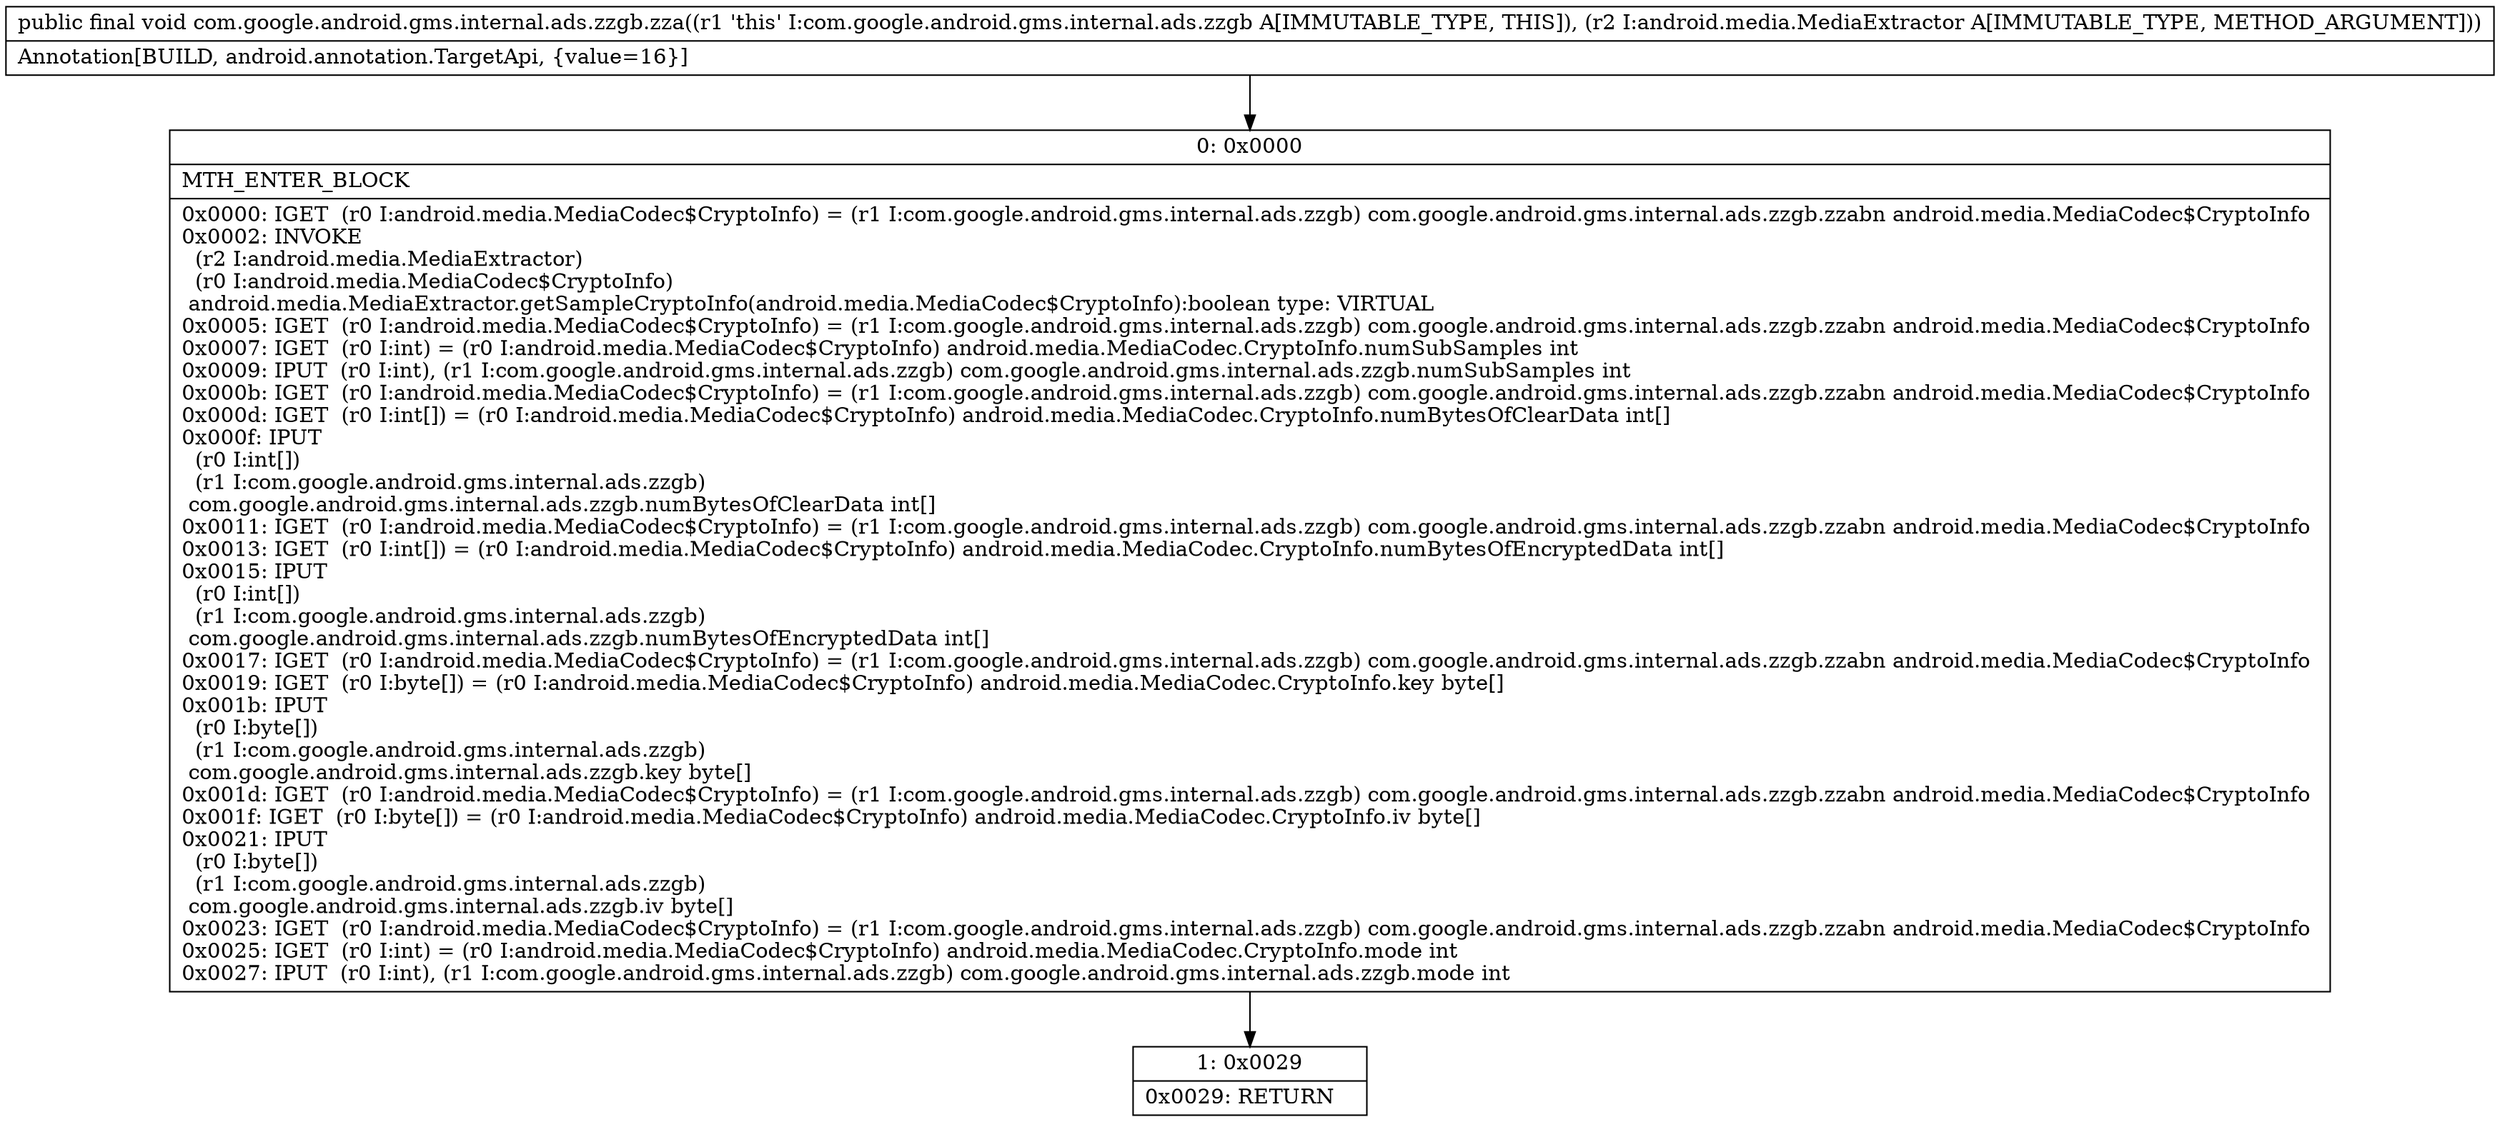 digraph "CFG forcom.google.android.gms.internal.ads.zzgb.zza(Landroid\/media\/MediaExtractor;)V" {
Node_0 [shape=record,label="{0\:\ 0x0000|MTH_ENTER_BLOCK\l|0x0000: IGET  (r0 I:android.media.MediaCodec$CryptoInfo) = (r1 I:com.google.android.gms.internal.ads.zzgb) com.google.android.gms.internal.ads.zzgb.zzabn android.media.MediaCodec$CryptoInfo \l0x0002: INVOKE  \l  (r2 I:android.media.MediaExtractor)\l  (r0 I:android.media.MediaCodec$CryptoInfo)\l android.media.MediaExtractor.getSampleCryptoInfo(android.media.MediaCodec$CryptoInfo):boolean type: VIRTUAL \l0x0005: IGET  (r0 I:android.media.MediaCodec$CryptoInfo) = (r1 I:com.google.android.gms.internal.ads.zzgb) com.google.android.gms.internal.ads.zzgb.zzabn android.media.MediaCodec$CryptoInfo \l0x0007: IGET  (r0 I:int) = (r0 I:android.media.MediaCodec$CryptoInfo) android.media.MediaCodec.CryptoInfo.numSubSamples int \l0x0009: IPUT  (r0 I:int), (r1 I:com.google.android.gms.internal.ads.zzgb) com.google.android.gms.internal.ads.zzgb.numSubSamples int \l0x000b: IGET  (r0 I:android.media.MediaCodec$CryptoInfo) = (r1 I:com.google.android.gms.internal.ads.zzgb) com.google.android.gms.internal.ads.zzgb.zzabn android.media.MediaCodec$CryptoInfo \l0x000d: IGET  (r0 I:int[]) = (r0 I:android.media.MediaCodec$CryptoInfo) android.media.MediaCodec.CryptoInfo.numBytesOfClearData int[] \l0x000f: IPUT  \l  (r0 I:int[])\l  (r1 I:com.google.android.gms.internal.ads.zzgb)\l com.google.android.gms.internal.ads.zzgb.numBytesOfClearData int[] \l0x0011: IGET  (r0 I:android.media.MediaCodec$CryptoInfo) = (r1 I:com.google.android.gms.internal.ads.zzgb) com.google.android.gms.internal.ads.zzgb.zzabn android.media.MediaCodec$CryptoInfo \l0x0013: IGET  (r0 I:int[]) = (r0 I:android.media.MediaCodec$CryptoInfo) android.media.MediaCodec.CryptoInfo.numBytesOfEncryptedData int[] \l0x0015: IPUT  \l  (r0 I:int[])\l  (r1 I:com.google.android.gms.internal.ads.zzgb)\l com.google.android.gms.internal.ads.zzgb.numBytesOfEncryptedData int[] \l0x0017: IGET  (r0 I:android.media.MediaCodec$CryptoInfo) = (r1 I:com.google.android.gms.internal.ads.zzgb) com.google.android.gms.internal.ads.zzgb.zzabn android.media.MediaCodec$CryptoInfo \l0x0019: IGET  (r0 I:byte[]) = (r0 I:android.media.MediaCodec$CryptoInfo) android.media.MediaCodec.CryptoInfo.key byte[] \l0x001b: IPUT  \l  (r0 I:byte[])\l  (r1 I:com.google.android.gms.internal.ads.zzgb)\l com.google.android.gms.internal.ads.zzgb.key byte[] \l0x001d: IGET  (r0 I:android.media.MediaCodec$CryptoInfo) = (r1 I:com.google.android.gms.internal.ads.zzgb) com.google.android.gms.internal.ads.zzgb.zzabn android.media.MediaCodec$CryptoInfo \l0x001f: IGET  (r0 I:byte[]) = (r0 I:android.media.MediaCodec$CryptoInfo) android.media.MediaCodec.CryptoInfo.iv byte[] \l0x0021: IPUT  \l  (r0 I:byte[])\l  (r1 I:com.google.android.gms.internal.ads.zzgb)\l com.google.android.gms.internal.ads.zzgb.iv byte[] \l0x0023: IGET  (r0 I:android.media.MediaCodec$CryptoInfo) = (r1 I:com.google.android.gms.internal.ads.zzgb) com.google.android.gms.internal.ads.zzgb.zzabn android.media.MediaCodec$CryptoInfo \l0x0025: IGET  (r0 I:int) = (r0 I:android.media.MediaCodec$CryptoInfo) android.media.MediaCodec.CryptoInfo.mode int \l0x0027: IPUT  (r0 I:int), (r1 I:com.google.android.gms.internal.ads.zzgb) com.google.android.gms.internal.ads.zzgb.mode int \l}"];
Node_1 [shape=record,label="{1\:\ 0x0029|0x0029: RETURN   \l}"];
MethodNode[shape=record,label="{public final void com.google.android.gms.internal.ads.zzgb.zza((r1 'this' I:com.google.android.gms.internal.ads.zzgb A[IMMUTABLE_TYPE, THIS]), (r2 I:android.media.MediaExtractor A[IMMUTABLE_TYPE, METHOD_ARGUMENT]))  | Annotation[BUILD, android.annotation.TargetApi, \{value=16\}]\l}"];
MethodNode -> Node_0;
Node_0 -> Node_1;
}

